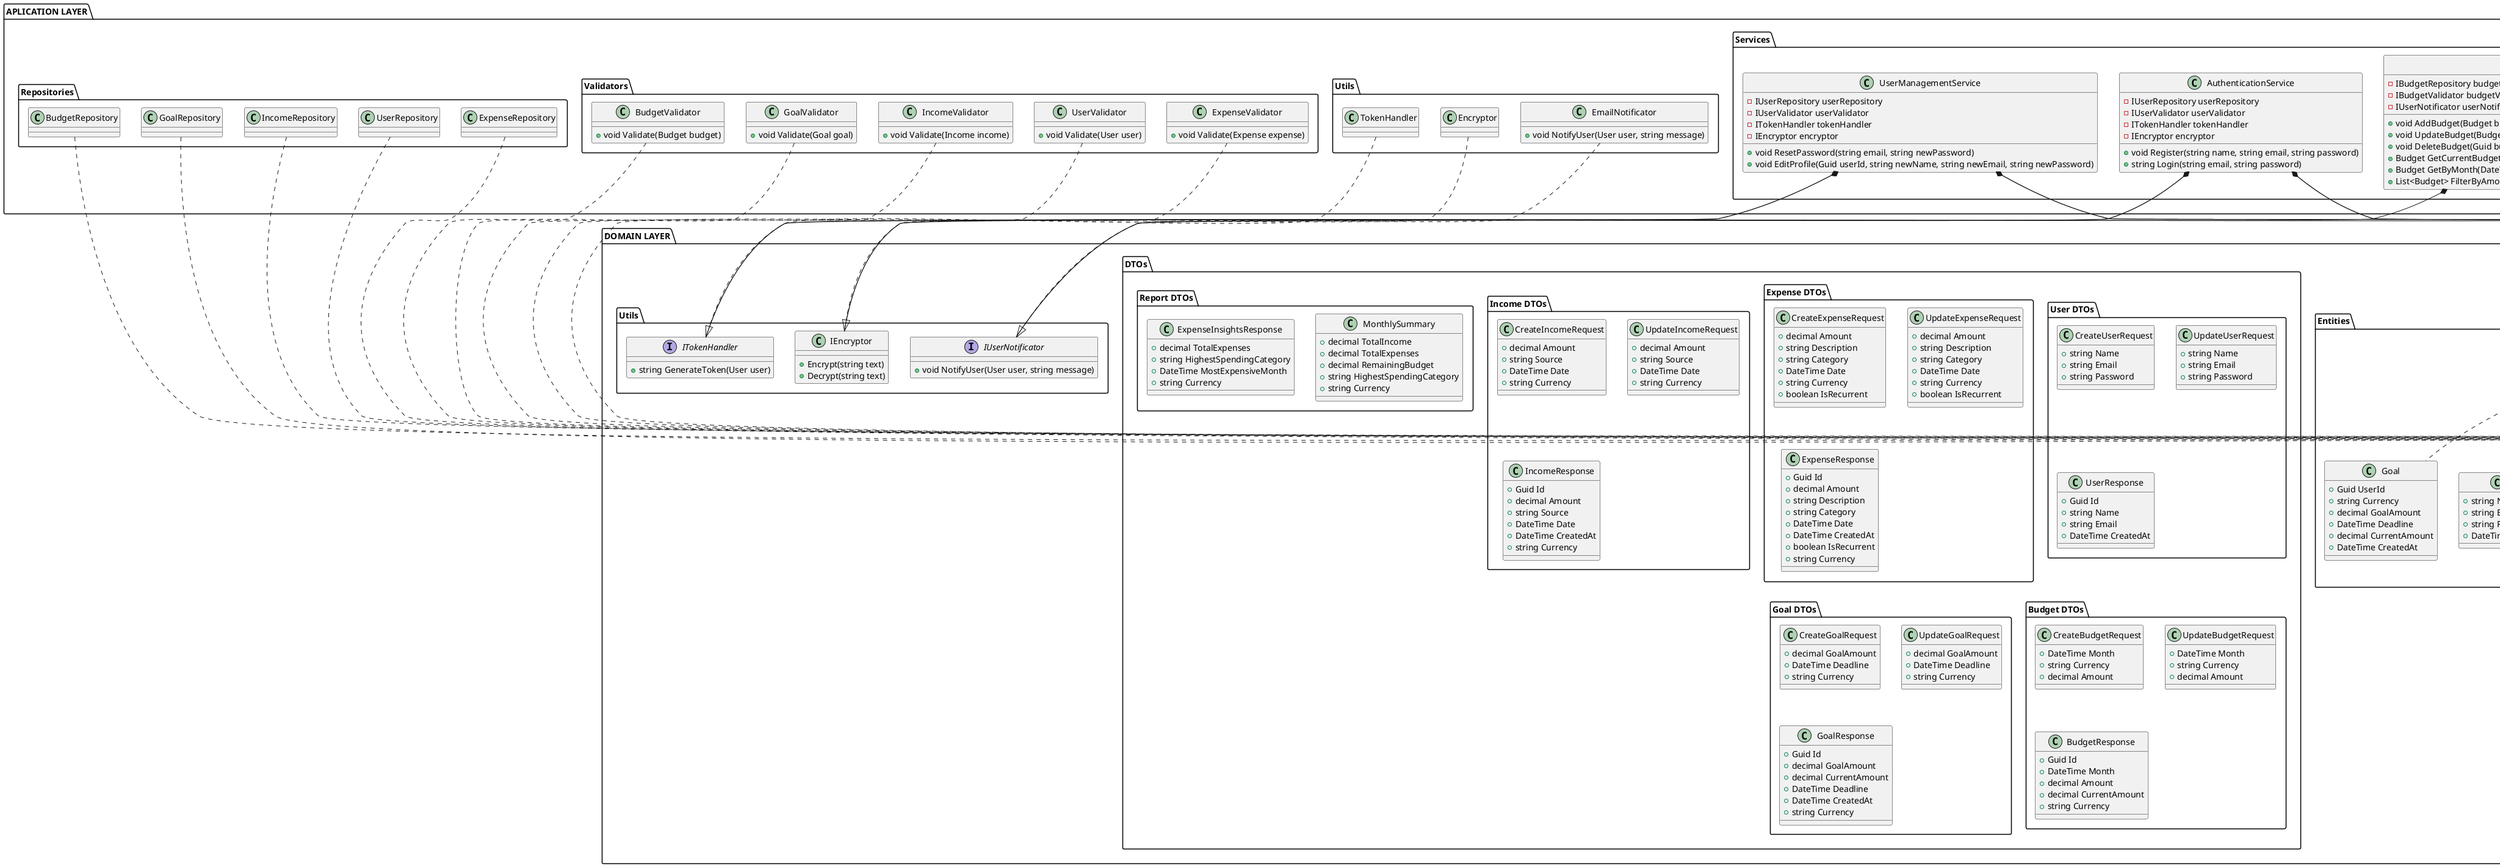 @startuml ExpenseTracker - Group5

package "DOMAIN LAYER" {

    package "Entities" {
        interface EntityBase {
            +Guid Id
        }

        class User implements EntityBase {
            +string Name
            +string Email
            +string PasswordHash
            +DateTime CreatedAt
        }

        class Expense implements EntityBase {
            +Guid UserId
            +string Currency
            +decimal Amount
            +string Description
            +string Category
            +DateTime Date
            +DateTime CreatedAt
            +boolean IsRecurrent
            +DateTime LastCalculation
        }

        class Income implements EntityBase {
            +Guid UserId
            +string Currency
            +decimal Amount
            +string Source
            +DateTime Date
            +DateTime CreatedAt
        }

        class Budget implements EntityBase {
            +Guid UserId
            +DateTime Month
            +string Currency
            +decimal Amount
            +decimal CurrentAmount
        }

        class Goal implements EntityBase {
            +Guid UserId
            +string Currency
            +decimal GoalAmount
            +DateTime Deadline
            +decimal CurrentAmount
            +DateTime CreatedAt
        }

    }

    package "DTOs" {

        package "User DTOs" {
            class CreateUserRequest {
                +string Name
                +string Email
                +string Password
            }
    
            class UpdateUserRequest {
                +string Name
                +string Email
                +string Password
            }
    
            class UserResponse {
                +Guid Id
                +string Name
                +string Email
                +DateTime CreatedAt
            }
        }
    
        package "Expense DTOs" {
            class CreateExpenseRequest {
                +decimal Amount
                +string Description
                +string Category
                +DateTime Date
                +string Currency
                +boolean IsRecurrent
            }
    
            class UpdateExpenseRequest {
                +decimal Amount
                +string Description
                +string Category
                +DateTime Date
                +string Currency
                +boolean IsRecurrent
            }
    
            class ExpenseResponse {
                +Guid Id
                +decimal Amount
                +string Description
                +string Category
                +DateTime Date
                +DateTime CreatedAt
                +boolean IsRecurrent
                +string Currency
            }
        }
    
        package "Income DTOs" {
            class CreateIncomeRequest {
                +decimal Amount
                +string Source
                +DateTime Date
                +string Currency
            }
    
            class UpdateIncomeRequest {
                +decimal Amount
                +string Source
                +DateTime Date
                +string Currency
            }
    
            class IncomeResponse {
                +Guid Id
                +decimal Amount
                +string Source
                +DateTime Date
                +DateTime CreatedAt
                +string Currency
            }
        }
    
        package "Budget DTOs" {
            class CreateBudgetRequest {
                +DateTime Month
                +string Currency
                +decimal Amount
            }
    
            class UpdateBudgetRequest {
                +DateTime Month
                +string Currency
                +decimal Amount
            }
    
            class BudgetResponse {
                +Guid Id
                +DateTime Month
                +decimal Amount
                +decimal CurrentAmount
                +string Currency
            }
        }
    
        package "Goal DTOs" {
            class CreateGoalRequest {
                +decimal GoalAmount
                +DateTime Deadline
                +string Currency
            }
    
            class UpdateGoalRequest {
                +decimal GoalAmount
                +DateTime Deadline
                +string Currency
            }
    
            class GoalResponse {
                +Guid Id
                +decimal GoalAmount
                +decimal CurrentAmount
                +DateTime Deadline
                +DateTime CreatedAt
                +string Currency
            }
        }
    
        package "Report DTOs" {
            class MonthlySummary {
                +decimal TotalIncome
                +decimal TotalExpenses
                +decimal RemainingBudget
                +string HighestSpendingCategory
                +string Currency
            }
    
            class ExpenseInsightsResponse {
                +decimal TotalExpenses
                +string HighestSpendingCategory
                +DateTime MostExpensiveMonth
                +string Currency
            }
        }
    }

    package "Repositories" {
        interface IRepository<T implements EntityBase> {
            +bool Save(T item)
            +bool Update(T item)
            +bool Delete(T item)
            +T GetById(Guid itemId)
            +List<T> GetAll()
        }

        interface IUserRepository extends IRepository<User> {
            +User GetByEmail(string email)
        }

        interface IExpenseRepository extends IRepository<Expense> {
            +List<Expense> GetByDateRange(DateTime startDate, DateTime endDate)
            +List<Expense> GetByCategory(string category)
            +List<Expense> GetRecurrentExpenses()
        }

        interface IIncomeRepository extends IRepository<Income> {
            +List<Income> GetByDateRange(DateTime startDate, DateTime endDate)
            +List<Income> GetBySource(string source)
        }

        interface IBudgetRepository extends IRepository<Budget> {
            +Budget GetCurrentBudget()
            +Budget GetByMonth(DateTime month)
            +List<Budget> GetByAmountRange(decimal minAmount, decimal maxAmount)
        }

        interface IGoalRepository extends IRepository<Goal> {
            +List<Goal> GetCurrentGoals()
            +List<Goal> GetByGoalAmountRange(decimal minGoal, decimal maxGoal)
        }
    }

    package "Validators" {
        interface IValidator<T> {
            +void Validate(T entity)
        }

        interface IUserValidator extends IValidator<User> {
            +void Validate(User user)
        }

        interface IExpenseValidator extends IValidator<Expense> {
            +void Validate(Expense expense)
        }

        interface IIncomeValidator extends IValidator<Income> {
            +void Validate(Income income)
        }

        interface IBudgetValidator extends IValidator<Budget> {
            +void Validate(Budget budget)
        }

        interface IGoalValidator extends IValidator<Goal> {
            +void Validate(Goal goal)
        }
    }

    package "Utils" {
        class IEncryptor {
            + Encrypt(string text)
            + Decrypt(string text)
        }

        interface ITokenHandler {
            +string GenerateToken(User user)
        }

        interface IUserNotificator {
            +void NotifyUser(User user, string message)
        }
    }

}

package "APLICATION LAYER" {
    package "Repositories" {
        class UserRepository {
        }

        class ExpenseRepository {
        }

        class IncomeRepository {
        }

        class BudgetRepository {
        }

        class GoalRepository {
        }

        UserRepository ..|> IUserRepository
        ExpenseRepository ..|> IExpenseRepository
        IncomeRepository ..|> IIncomeRepository
        BudgetRepository ..|> IBudgetRepository
        GoalRepository ..|> IGoalRepository
    }

    package "Validators" {
        class UserValidator {
            +void Validate(User user)
        }

        class ExpenseValidator {
            +void Validate(Expense expense)
        }

        class IncomeValidator {
            +void Validate(Income income)
        }

        class BudgetValidator {
            +void Validate(Budget budget)
        }

        class GoalValidator {
            +void Validate(Goal goal)
        }

        UserValidator ..|> IUserValidator
        ExpenseValidator ..|> IExpenseValidator
        IncomeValidator ..|> IIncomeValidator
        BudgetValidator ..|> IBudgetValidator
        GoalValidator ..|> IGoalValidator
    }

    package "Utils" {
        class Encryptor {
        }

        class TokenHandler {
        }

        class EmailNotificator {
            +void NotifyUser(User user, string message)
        }

        EmailNotificator ..|> IUserNotificator
        TokenHandler ..|> ITokenHandler
        Encryptor ..|> IEncryptor
    }

    package "Services" {
        class AuthenticationService {
            -IUserRepository userRepository
            -IUserValidator userValidator
            -ITokenHandler tokenHandler
            -IEncryptor encryptor

            +void Register(string name, string email, string password)
            +string Login(string email, string password)
        }

        class UserManagementService {
            -IUserRepository userRepository
            -IUserValidator userValidator
            -ITokenHandler tokenHandler
            -IEncryptor encryptor

            +void ResetPassword(string email, string newPassword)
            +void EditProfile(Guid userId, string newName, string newEmail, string newPassword)
        }

        class ExpenseService {
            -IExpenseRepository expenseRepository
            -IExpenseValidator expenseValidator

            +void AddExpense(Expense expense)
            +void UpdateExpense(Expense expense)
            +void DeleteExpense(Guid expenseId)
            +Expense GetExpenseById(Guid expenseId)
            +List<Expense> GetExpensesByCategory(string category)
            +List<Expense> GetExpensesByDateRange(DateTime start, DateTime end)
        }

        class IncomeService {
            -IIncomeRepository incomeRepository
            -IIncomeValidator incomeValidator

            +void AddIncome(Income income)
            +void UpdateIncome(Income income)
            +void DeleteIncome(Guid incomeId)
            +Income GetIncomeById(Guid incomeId)
            +List<Income> GetIncomesBySource(string source)
            +List<Income> GetIncomesByDateRange(DateTime start, DateTime end)
        }

        class BudgetService {
            -IBudgetRepository budgetRepository
            -IBudgetValidator budgetValidator
            -IUserNotificator userNotificator

            +void AddBudget(Budget budget)
            +void UpdateBudget(Budget budget)
            +void DeleteBudget(Guid budgetId)
            +Budget GetCurrentBudget()
            +Budget GetByMonth(DateTime month)
            +List<Budget> FilterByAmountRange(decimal minAmount, decimal maxAmount)
        }

        class GoalService {
            -IGoalRepository goalRepository
            -IGoalValidator goalValidator
            -IUserNotificator userNotificator

            +void AddGoal(Goal goal)
            +void UpdateGoal(Goal goal)
            +void DeleteGoal(Guid goalId)
            +void GetCurrentGoals()
            +List<Goal> FilterByAmountRange(decimal minGoal, decimal maxGoal)
        }

        class RecurringExpenseService {
            -IExpenseRepository expenseRepository
            -IExpenseValidator expenseValidator

            +void AddRecurringExpense(Expense expense)
            +void UpdateRecurringExpense(Expense expense)
            +void DeleteRecurringExpense(Guid expenseId)
            +void CalculateRecurringExpense()
        }

        BudgetService *-- IBudgetRepository
        BudgetService *-- IBudgetValidator
        BudgetService *-- IUserNotificator

        GoalService *-- IGoalRepository
        GoalService *-- IGoalValidator
        GoalService *-- IUserNotificator

        RecurringExpenseService *-- IExpenseRepository
        RecurringExpenseService *-- IExpenseValidator

        ExpenseService *-- IExpenseRepository
        ExpenseService *-- IExpenseValidator
        IncomeService *-- IIncomeRepository
        IncomeService *-- IIncomeValidator

        AuthenticationService *-- IUserRepository
        AuthenticationService *-- IUserValidator
        AuthenticationService *-- ITokenHandler
        AuthenticationService *-- IEncryptor

        UserManagementService *-- IUserRepository
        UserManagementService *-- IUserValidator
        UserManagementService *-- ITokenHandler
        UserManagementService *-- IEncryptor
    }
}

@enduml
